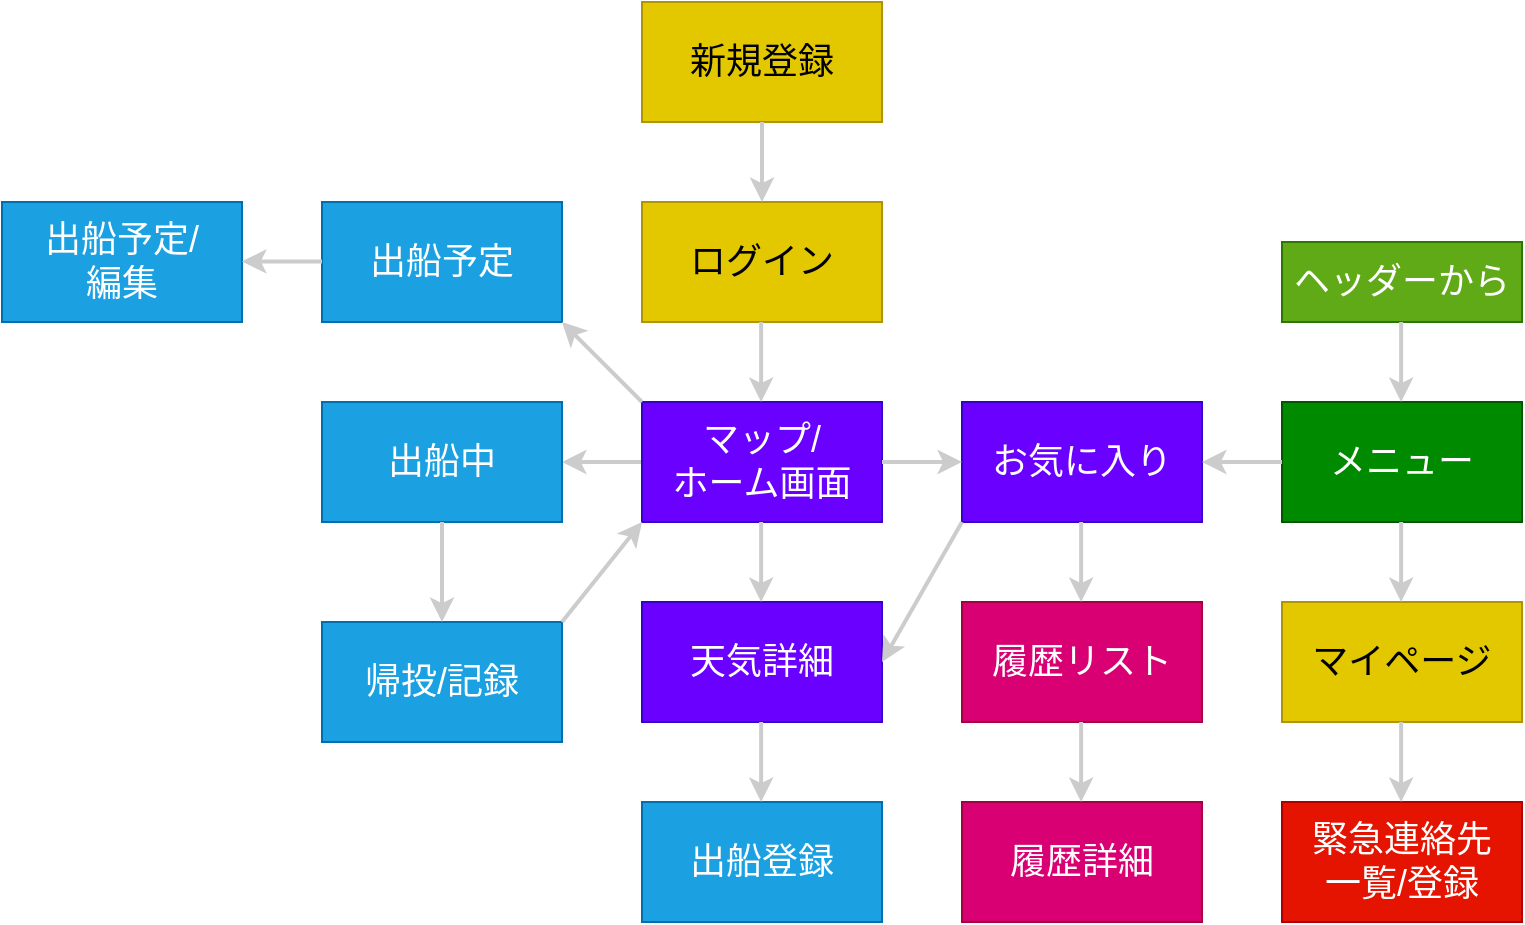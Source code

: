 <mxfile>
    <diagram id="1c8Cd3HmHam3BDDeLoNN" name="ページ1">
        <mxGraphModel dx="1487" dy="805" grid="1" gridSize="10" guides="1" tooltips="1" connect="1" arrows="1" fold="1" page="1" pageScale="1" pageWidth="1169" pageHeight="827" math="0" shadow="0">
            <root>
                <mxCell id="0"/>
                <mxCell id="1" parent="0"/>
                <mxCell id="2" value="ログイン" style="rounded=0;whiteSpace=wrap;html=1;fontSize=18;fillColor=#e3c800;fontColor=#000000;strokeColor=#B09500;" parent="1" vertex="1">
                    <mxGeometry x="480" y="260" width="120" height="60" as="geometry"/>
                </mxCell>
                <mxCell id="3" value="新規登録" style="rounded=0;whiteSpace=wrap;html=1;fontSize=18;fillColor=#e3c800;fontColor=#000000;strokeColor=#B09500;" parent="1" vertex="1">
                    <mxGeometry x="480" y="160" width="120" height="60" as="geometry"/>
                </mxCell>
                <mxCell id="5" value="マイページ" style="rounded=0;whiteSpace=wrap;html=1;fontSize=18;fillColor=#e3c800;fontColor=#000000;strokeColor=#B09500;" parent="1" vertex="1">
                    <mxGeometry x="800" y="460" width="120" height="60" as="geometry"/>
                </mxCell>
                <mxCell id="6" value="天気詳細" style="rounded=0;whiteSpace=wrap;html=1;fontSize=18;fillColor=#6a00ff;fontColor=#ffffff;strokeColor=#3700CC;" parent="1" vertex="1">
                    <mxGeometry x="480" y="460" width="120" height="60" as="geometry"/>
                </mxCell>
                <mxCell id="7" value="お気に入り" style="rounded=0;whiteSpace=wrap;html=1;fontSize=18;fillColor=#6a00ff;fontColor=#ffffff;strokeColor=#3700CC;" parent="1" vertex="1">
                    <mxGeometry x="640" y="360" width="120" height="60" as="geometry"/>
                </mxCell>
                <mxCell id="45" value="" style="edgeStyle=none;html=1;strokeWidth=2;fontSize=22;exitX=0;exitY=0.5;exitDx=0;exitDy=0;entryX=1;entryY=0.5;entryDx=0;entryDy=0;strokeColor=#CCCCCC;" parent="1" source="14" target="9" edge="1">
                    <mxGeometry relative="1" as="geometry">
                        <mxPoint x="470" y="400" as="targetPoint"/>
                    </mxGeometry>
                </mxCell>
                <mxCell id="9" value="出船中" style="rounded=0;whiteSpace=wrap;html=1;fontSize=18;fillColor=#1ba1e2;fontColor=#ffffff;strokeColor=#006EAF;" parent="1" vertex="1">
                    <mxGeometry x="320" y="360" width="120" height="60" as="geometry"/>
                </mxCell>
                <mxCell id="10" value="履歴リスト" style="rounded=0;whiteSpace=wrap;html=1;fontSize=18;fillColor=#d80073;fontColor=#ffffff;strokeColor=#A50040;" parent="1" vertex="1">
                    <mxGeometry x="640" y="460" width="120" height="60" as="geometry"/>
                </mxCell>
                <mxCell id="11" value="メニュー" style="rounded=0;whiteSpace=wrap;html=1;fontSize=18;fillColor=#008a00;fontColor=#ffffff;strokeColor=#005700;" parent="1" vertex="1">
                    <mxGeometry x="800" y="360" width="120" height="60" as="geometry"/>
                </mxCell>
                <mxCell id="12" value="帰投/記録" style="rounded=0;whiteSpace=wrap;html=1;fontSize=18;fillColor=#1ba1e2;fontColor=#ffffff;strokeColor=#006EAF;" parent="1" vertex="1">
                    <mxGeometry x="320" y="470" width="120" height="60" as="geometry"/>
                </mxCell>
                <mxCell id="13" value="緊急連絡先&lt;br&gt;一覧/登録" style="rounded=0;whiteSpace=wrap;html=1;fontSize=18;fillColor=#e51400;fontColor=#ffffff;strokeColor=#B20000;" parent="1" vertex="1">
                    <mxGeometry x="800" y="560" width="120" height="60" as="geometry"/>
                </mxCell>
                <mxCell id="14" value="マップ/&lt;br&gt;ホーム画面" style="rounded=0;whiteSpace=wrap;html=1;fontSize=18;fillColor=#6a00ff;fontColor=#ffffff;strokeColor=#3700CC;" parent="1" vertex="1">
                    <mxGeometry x="480" y="360" width="120" height="60" as="geometry"/>
                </mxCell>
                <mxCell id="15" value="履歴詳細" style="rounded=0;whiteSpace=wrap;html=1;fontSize=18;fillColor=#d80073;fontColor=#ffffff;strokeColor=#A50040;" parent="1" vertex="1">
                    <mxGeometry x="640" y="560" width="120" height="60" as="geometry"/>
                </mxCell>
                <mxCell id="18" value="出船登録" style="rounded=0;whiteSpace=wrap;html=1;fontSize=18;fillColor=#1ba1e2;fontColor=#ffffff;strokeColor=#006EAF;" parent="1" vertex="1">
                    <mxGeometry x="480" y="560" width="120" height="60" as="geometry"/>
                </mxCell>
                <mxCell id="19" value="" style="endArrow=classic;html=1;fontSize=22;exitX=0.5;exitY=1;exitDx=0;exitDy=0;strokeWidth=2;fillColor=#f0a30a;strokeColor=#CCCCCC;" parent="1" source="3" target="2" edge="1">
                    <mxGeometry width="50" height="50" relative="1" as="geometry">
                        <mxPoint x="830" y="480" as="sourcePoint"/>
                        <mxPoint x="880" y="430" as="targetPoint"/>
                    </mxGeometry>
                </mxCell>
                <mxCell id="20" value="" style="endArrow=classic;html=1;fontSize=22;exitX=0.5;exitY=1;exitDx=0;exitDy=0;strokeWidth=2;strokeColor=#CCCCCC;" parent="1" edge="1">
                    <mxGeometry width="50" height="50" relative="1" as="geometry">
                        <mxPoint x="539.57" y="320" as="sourcePoint"/>
                        <mxPoint x="539.57" y="360" as="targetPoint"/>
                    </mxGeometry>
                </mxCell>
                <mxCell id="21" value="" style="endArrow=classic;html=1;fontSize=22;exitX=0.5;exitY=1;exitDx=0;exitDy=0;strokeWidth=2;strokeColor=#CCCCCC;" parent="1" edge="1">
                    <mxGeometry width="50" height="50" relative="1" as="geometry">
                        <mxPoint x="539.57" y="420" as="sourcePoint"/>
                        <mxPoint x="539.57" y="460" as="targetPoint"/>
                    </mxGeometry>
                </mxCell>
                <mxCell id="24" value="" style="endArrow=classic;html=1;fontSize=22;exitX=0.5;exitY=1;exitDx=0;exitDy=0;strokeWidth=2;strokeColor=#CCCCCC;" parent="1" edge="1">
                    <mxGeometry width="50" height="50" relative="1" as="geometry">
                        <mxPoint x="539.57" y="520" as="sourcePoint"/>
                        <mxPoint x="539.57" y="560" as="targetPoint"/>
                    </mxGeometry>
                </mxCell>
                <mxCell id="26" value="" style="endArrow=classic;html=1;fontSize=22;exitX=0.5;exitY=1;exitDx=0;exitDy=0;strokeWidth=2;entryX=0.5;entryY=0;entryDx=0;entryDy=0;fillColor=#1ba1e2;strokeColor=#CCCCCC;" parent="1" source="9" target="12" edge="1">
                    <mxGeometry width="50" height="50" relative="1" as="geometry">
                        <mxPoint x="450" y="513.0" as="sourcePoint"/>
                        <mxPoint x="379.57" y="460" as="targetPoint"/>
                    </mxGeometry>
                </mxCell>
                <mxCell id="27" value="" style="endArrow=classic;html=1;fontSize=22;strokeWidth=2;entryX=1;entryY=0.5;entryDx=0;entryDy=0;exitX=0;exitY=1;exitDx=0;exitDy=0;strokeColor=#CCCCCC;" parent="1" source="7" target="6" edge="1">
                    <mxGeometry width="50" height="50" relative="1" as="geometry">
                        <mxPoint x="630" y="490" as="sourcePoint"/>
                        <mxPoint x="490" y="470" as="targetPoint"/>
                    </mxGeometry>
                </mxCell>
                <mxCell id="28" value="出船予定" style="rounded=0;whiteSpace=wrap;html=1;fontSize=18;fillColor=#1ba1e2;fontColor=#ffffff;strokeColor=#006EAF;" parent="1" vertex="1">
                    <mxGeometry x="320" y="260" width="120" height="60" as="geometry"/>
                </mxCell>
                <mxCell id="29" value="ヘッダーから" style="rounded=0;whiteSpace=wrap;html=1;fontSize=18;fillColor=#60a917;strokeColor=#2D7600;fontColor=#ffffff;" parent="1" vertex="1">
                    <mxGeometry x="800" y="280" width="120" height="40" as="geometry"/>
                </mxCell>
                <mxCell id="31" value="" style="endArrow=classic;html=1;fontSize=22;exitX=0.5;exitY=1;exitDx=0;exitDy=0;strokeWidth=2;strokeColor=#CCCCCC;" parent="1" edge="1">
                    <mxGeometry width="50" height="50" relative="1" as="geometry">
                        <mxPoint x="859.57" y="320" as="sourcePoint"/>
                        <mxPoint x="859.57" y="360" as="targetPoint"/>
                    </mxGeometry>
                </mxCell>
                <mxCell id="33" value="" style="endArrow=classic;html=1;fontSize=22;exitX=0.5;exitY=1;exitDx=0;exitDy=0;strokeWidth=2;strokeColor=#CCCCCC;" parent="1" edge="1">
                    <mxGeometry width="50" height="50" relative="1" as="geometry">
                        <mxPoint x="859.57" y="420" as="sourcePoint"/>
                        <mxPoint x="859.57" y="460" as="targetPoint"/>
                    </mxGeometry>
                </mxCell>
                <mxCell id="34" value="" style="endArrow=classic;html=1;fontSize=22;strokeWidth=2;entryX=1;entryY=0.5;entryDx=0;entryDy=0;exitX=0;exitY=0.5;exitDx=0;exitDy=0;strokeColor=#CCCCCC;" parent="1" source="11" target="7" edge="1">
                    <mxGeometry width="50" height="50" relative="1" as="geometry">
                        <mxPoint x="790" y="390" as="sourcePoint"/>
                        <mxPoint x="799.13" y="460" as="targetPoint"/>
                    </mxGeometry>
                </mxCell>
                <mxCell id="37" value="" style="endArrow=classic;html=1;fontSize=22;strokeWidth=2;entryX=0;entryY=0.5;entryDx=0;entryDy=0;exitX=1;exitY=0.5;exitDx=0;exitDy=0;strokeColor=#CCCCCC;" parent="1" source="14" target="7" edge="1">
                    <mxGeometry width="50" height="50" relative="1" as="geometry">
                        <mxPoint x="610" y="400" as="sourcePoint"/>
                        <mxPoint x="650" y="400" as="targetPoint"/>
                    </mxGeometry>
                </mxCell>
                <mxCell id="38" value="" style="endArrow=classic;html=1;fontSize=22;strokeWidth=2;exitX=0;exitY=0;exitDx=0;exitDy=0;entryX=1;entryY=1;entryDx=0;entryDy=0;strokeColor=#CCCCCC;" parent="1" source="14" target="28" edge="1">
                    <mxGeometry width="50" height="50" relative="1" as="geometry">
                        <mxPoint x="410" y="460" as="sourcePoint"/>
                        <mxPoint x="460" y="300" as="targetPoint"/>
                    </mxGeometry>
                </mxCell>
                <mxCell id="39" value="" style="endArrow=classic;html=1;fontSize=22;exitX=0.5;exitY=1;exitDx=0;exitDy=0;strokeWidth=2;strokeColor=#CCCCCC;" parent="1" edge="1">
                    <mxGeometry width="50" height="50" relative="1" as="geometry">
                        <mxPoint x="859.57" y="520" as="sourcePoint"/>
                        <mxPoint x="859.57" y="560" as="targetPoint"/>
                    </mxGeometry>
                </mxCell>
                <mxCell id="40" value="" style="endArrow=classic;html=1;fontSize=22;exitX=0.5;exitY=1;exitDx=0;exitDy=0;strokeWidth=2;strokeColor=#CCCCCC;" parent="1" edge="1">
                    <mxGeometry width="50" height="50" relative="1" as="geometry">
                        <mxPoint x="699.57" y="420" as="sourcePoint"/>
                        <mxPoint x="699.57" y="460" as="targetPoint"/>
                    </mxGeometry>
                </mxCell>
                <mxCell id="41" value="" style="endArrow=classic;html=1;fontSize=22;exitX=0.5;exitY=1;exitDx=0;exitDy=0;strokeWidth=2;strokeColor=#CCCCCC;" parent="1" edge="1">
                    <mxGeometry width="50" height="50" relative="1" as="geometry">
                        <mxPoint x="699.57" y="520" as="sourcePoint"/>
                        <mxPoint x="699.57" y="560" as="targetPoint"/>
                    </mxGeometry>
                </mxCell>
                <mxCell id="44" value="" style="endArrow=classic;html=1;fontSize=22;exitX=1;exitY=0;exitDx=0;exitDy=0;strokeWidth=2;entryX=0;entryY=1;entryDx=0;entryDy=0;strokeColor=#CCCCCC;" parent="1" source="12" target="14" edge="1">
                    <mxGeometry width="50" height="50" relative="1" as="geometry">
                        <mxPoint x="390" y="430" as="sourcePoint"/>
                        <mxPoint x="390" y="480" as="targetPoint"/>
                    </mxGeometry>
                </mxCell>
                <mxCell id="46" value="出船予定/&lt;br&gt;編集" style="rounded=0;whiteSpace=wrap;html=1;fontSize=18;fillColor=#1ba1e2;fontColor=#ffffff;strokeColor=#006EAF;" parent="1" vertex="1">
                    <mxGeometry x="160" y="260" width="120" height="60" as="geometry"/>
                </mxCell>
                <mxCell id="47" value="" style="edgeStyle=none;html=1;strokeWidth=2;fontSize=22;exitX=0;exitY=0.5;exitDx=0;exitDy=0;entryX=1;entryY=0.5;entryDx=0;entryDy=0;fillColor=#1ba1e2;strokeColor=#CCCCCC;" parent="1" edge="1">
                    <mxGeometry relative="1" as="geometry">
                        <mxPoint x="320" y="289.7" as="sourcePoint"/>
                        <mxPoint x="280" y="289.7" as="targetPoint"/>
                    </mxGeometry>
                </mxCell>
            </root>
        </mxGraphModel>
    </diagram>
</mxfile>